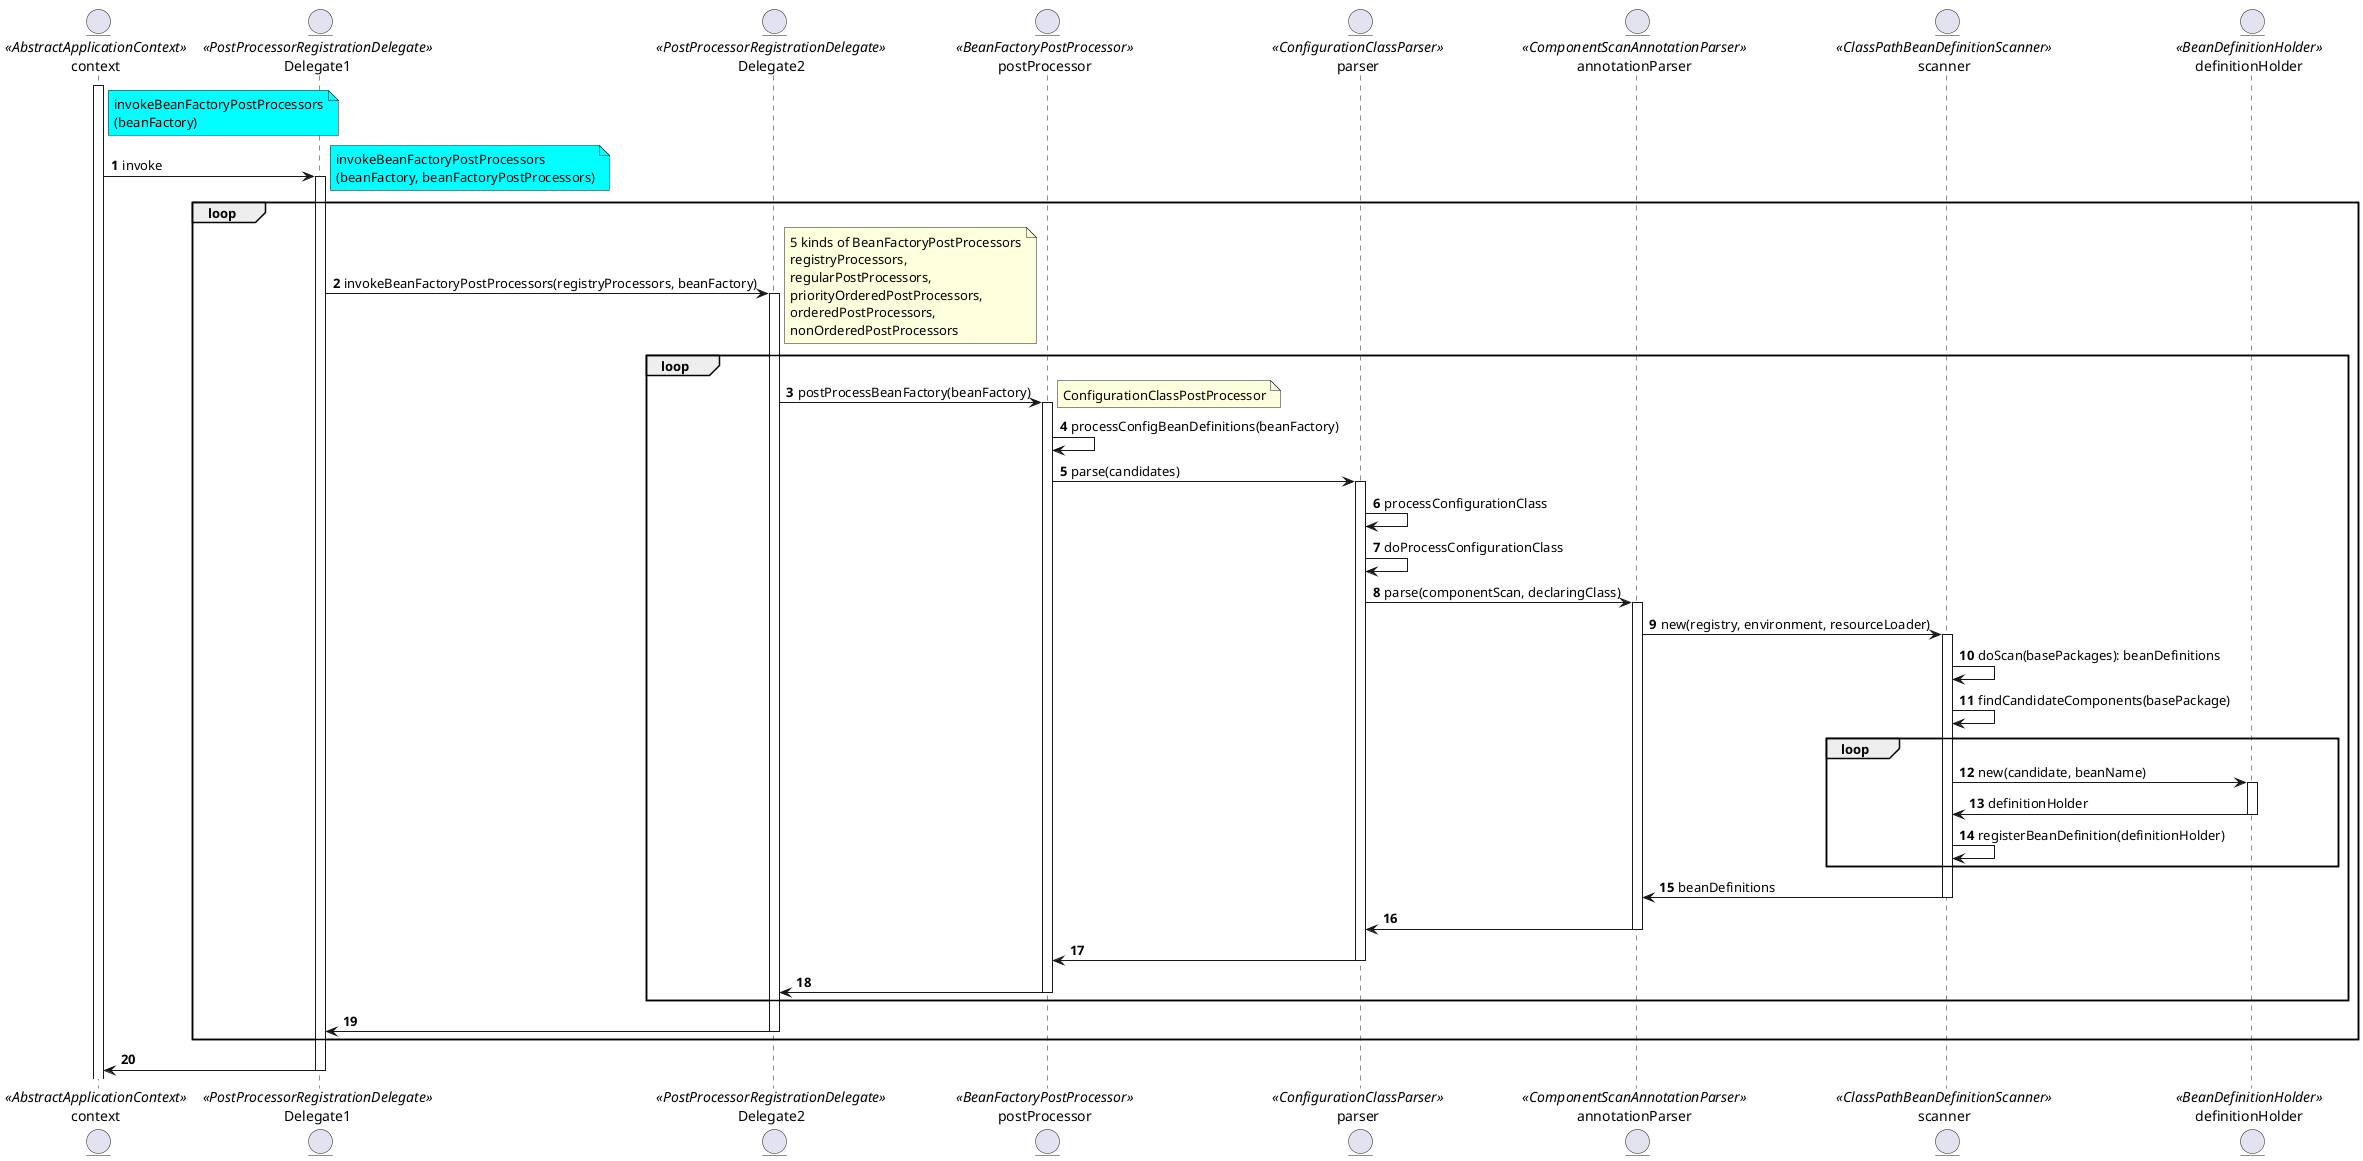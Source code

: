 @startuml test

entity context << AbstractApplicationContext >>
entity Delegate1 << PostProcessorRegistrationDelegate >>
entity Delegate2 << PostProcessorRegistrationDelegate >>
entity postProcessor << BeanFactoryPostProcessor >>
entity parser << ConfigurationClassParser >>
entity annotationParser << ComponentScanAnnotationParser >>
entity scanner << ClassPathBeanDefinitionScanner >>
entity definitionHolder << BeanDefinitionHolder >>
  
autonumber
activate context
note right context #aqua
invokeBeanFactoryPostProcessors
(beanFactory)
end note


context -> Delegate1: invoke
note right #aqua
invokeBeanFactoryPostProcessors
(beanFactory, beanFactoryPostProcessors)
end note

activate Delegate1

loop
Delegate1 -> Delegate2: invokeBeanFactoryPostProcessors(registryProcessors, beanFactory)
note right
5 kinds of BeanFactoryPostProcessors
registryProcessors,
regularPostProcessors,
priorityOrderedPostProcessors,
orderedPostProcessors,
nonOrderedPostProcessors
end note

activate Delegate2
loop
  Delegate2 -> postProcessor: postProcessBeanFactory(beanFactory) 
  activate postProcessor
  note right 
  ConfigurationClassPostProcessor
  end note
  postProcessor -> postProcessor: processConfigBeanDefinitions(beanFactory)
  
    postProcessor -> parser: parse(candidates)
    activate parser
      
      parser -> parser: processConfigurationClass
      parser -> parser: doProcessConfigurationClass
      parser -> annotationParser: parse(componentScan, declaringClass)
      activate annotationParser
      
      annotationParser -> scanner: new(registry, environment, resourceLoader) 
      activate scanner
      scanner -> scanner: doScan(basePackages): beanDefinitions
      scanner -> scanner: findCandidateComponents(basePackage)

      loop
        scanner -> definitionHolder: new(candidate, beanName)
        activate definitionHolder
        definitionHolder -> scanner: definitionHolder
        deactivate  definitionHolder
        scanner -> scanner: registerBeanDefinition(definitionHolder)
      end

      scanner -> annotationParser: beanDefinitions
      deactivate scanner

      annotationParser -> parser
      deactivate annotationParser
    parser -> postProcessor
    deactivate parser

  postProcessor -> Delegate2
  deactivate postProcessor

end

Delegate2 -> Delegate1
deactivate Delegate2
end

Delegate1 -> context
deactivate Delegate1

@enduml